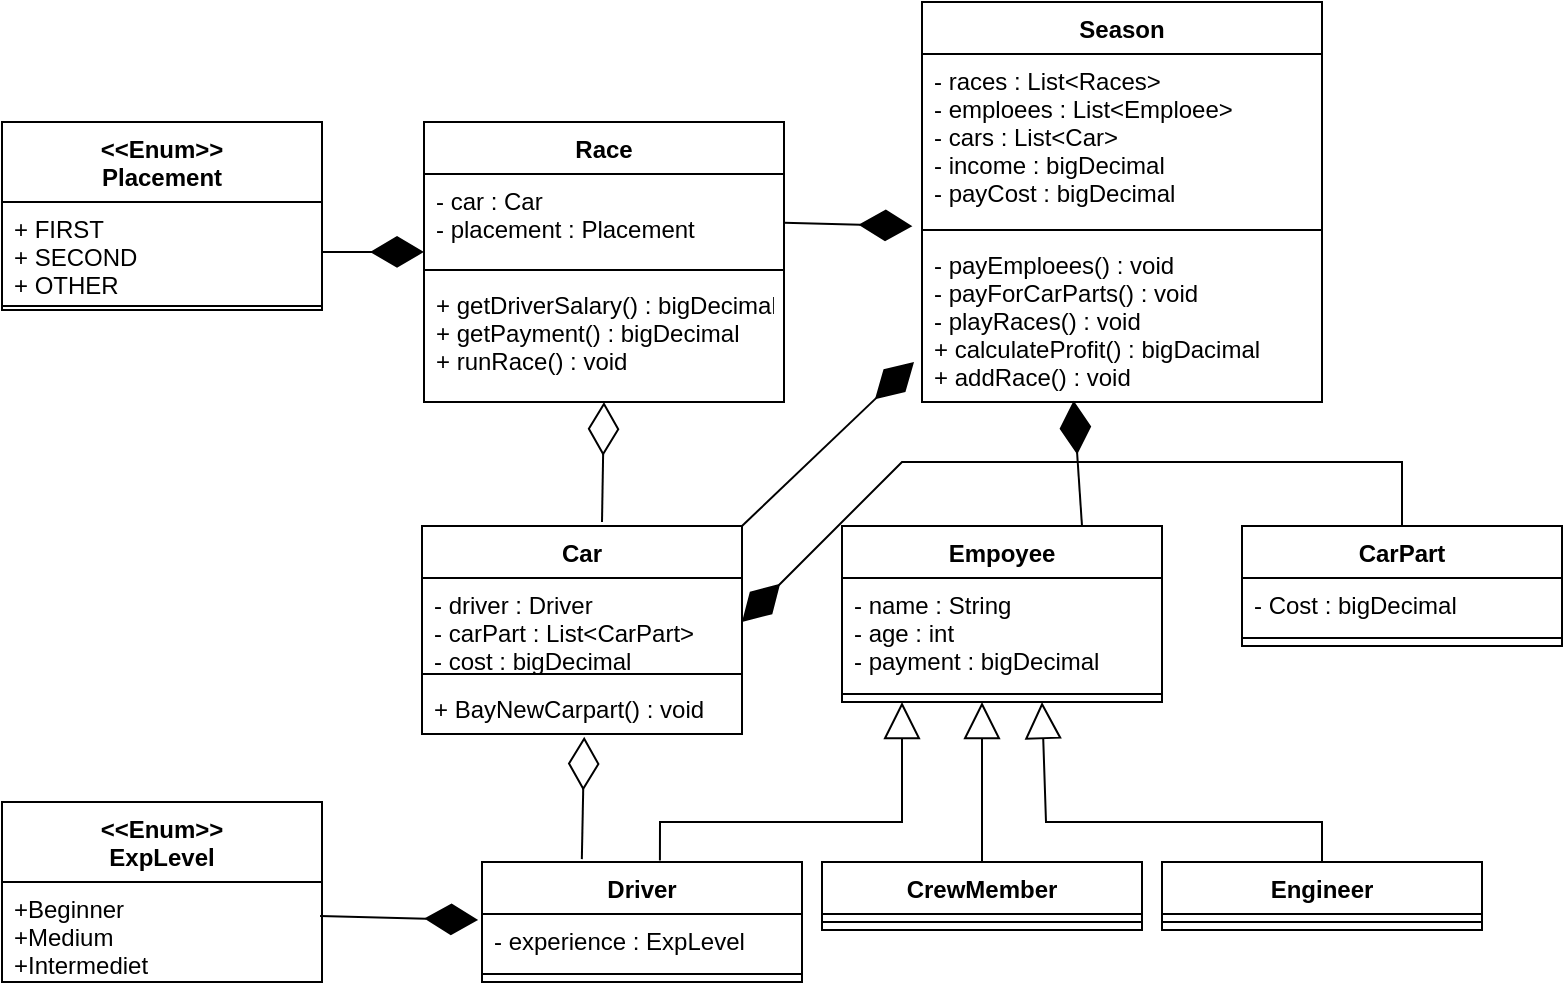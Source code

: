 <mxfile version="17.4.5" type="github">
  <diagram id="JgXIvM1qViH8pjKch7Ti" name="Page-1">
    <mxGraphModel dx="1786" dy="1632" grid="1" gridSize="10" guides="1" tooltips="1" connect="1" arrows="1" fold="1" page="1" pageScale="1" pageWidth="850" pageHeight="1100" math="0" shadow="0">
      <root>
        <mxCell id="0" />
        <mxCell id="1" parent="0" />
        <mxCell id="aZw8yki4Z_lUMcvy7c7Y-1" value="Empoyee" style="swimlane;fontStyle=1;align=center;verticalAlign=top;childLayout=stackLayout;horizontal=1;startSize=26;horizontalStack=0;resizeParent=1;resizeParentMax=0;resizeLast=0;collapsible=1;marginBottom=0;" vertex="1" parent="1">
          <mxGeometry x="330" y="172" width="160" height="88" as="geometry" />
        </mxCell>
        <mxCell id="aZw8yki4Z_lUMcvy7c7Y-2" value="- name : String&#xa;- age : int&#xa;- payment : bigDecimal&#xa;&#xa;" style="text;strokeColor=none;fillColor=none;align=left;verticalAlign=top;spacingLeft=4;spacingRight=4;overflow=hidden;rotatable=0;points=[[0,0.5],[1,0.5]];portConstraint=eastwest;" vertex="1" parent="aZw8yki4Z_lUMcvy7c7Y-1">
          <mxGeometry y="26" width="160" height="54" as="geometry" />
        </mxCell>
        <mxCell id="aZw8yki4Z_lUMcvy7c7Y-3" value="" style="line;strokeWidth=1;fillColor=none;align=left;verticalAlign=middle;spacingTop=-1;spacingLeft=3;spacingRight=3;rotatable=0;labelPosition=right;points=[];portConstraint=eastwest;" vertex="1" parent="aZw8yki4Z_lUMcvy7c7Y-1">
          <mxGeometry y="80" width="160" height="8" as="geometry" />
        </mxCell>
        <mxCell id="aZw8yki4Z_lUMcvy7c7Y-5" value="CarPart" style="swimlane;fontStyle=1;align=center;verticalAlign=top;childLayout=stackLayout;horizontal=1;startSize=26;horizontalStack=0;resizeParent=1;resizeParentMax=0;resizeLast=0;collapsible=1;marginBottom=0;" vertex="1" parent="1">
          <mxGeometry x="530" y="172" width="160" height="60" as="geometry" />
        </mxCell>
        <mxCell id="aZw8yki4Z_lUMcvy7c7Y-6" value="- Cost : bigDecimal" style="text;strokeColor=none;fillColor=none;align=left;verticalAlign=top;spacingLeft=4;spacingRight=4;overflow=hidden;rotatable=0;points=[[0,0.5],[1,0.5]];portConstraint=eastwest;" vertex="1" parent="aZw8yki4Z_lUMcvy7c7Y-5">
          <mxGeometry y="26" width="160" height="26" as="geometry" />
        </mxCell>
        <mxCell id="aZw8yki4Z_lUMcvy7c7Y-7" value="" style="line;strokeWidth=1;fillColor=none;align=left;verticalAlign=middle;spacingTop=-1;spacingLeft=3;spacingRight=3;rotatable=0;labelPosition=right;points=[];portConstraint=eastwest;" vertex="1" parent="aZw8yki4Z_lUMcvy7c7Y-5">
          <mxGeometry y="52" width="160" height="8" as="geometry" />
        </mxCell>
        <mxCell id="aZw8yki4Z_lUMcvy7c7Y-9" value="Car" style="swimlane;fontStyle=1;align=center;verticalAlign=top;childLayout=stackLayout;horizontal=1;startSize=26;horizontalStack=0;resizeParent=1;resizeParentMax=0;resizeLast=0;collapsible=1;marginBottom=0;" vertex="1" parent="1">
          <mxGeometry x="120" y="172" width="160" height="104" as="geometry" />
        </mxCell>
        <mxCell id="aZw8yki4Z_lUMcvy7c7Y-10" value="- driver : Driver&#xa;- carPart : List&lt;CarPart&gt;&#xa;- cost : bigDecimal&#xa;&#xa;" style="text;strokeColor=none;fillColor=none;align=left;verticalAlign=top;spacingLeft=4;spacingRight=4;overflow=hidden;rotatable=0;points=[[0,0.5],[1,0.5]];portConstraint=eastwest;" vertex="1" parent="aZw8yki4Z_lUMcvy7c7Y-9">
          <mxGeometry y="26" width="160" height="44" as="geometry" />
        </mxCell>
        <mxCell id="aZw8yki4Z_lUMcvy7c7Y-11" value="" style="line;strokeWidth=1;fillColor=none;align=left;verticalAlign=middle;spacingTop=-1;spacingLeft=3;spacingRight=3;rotatable=0;labelPosition=right;points=[];portConstraint=eastwest;" vertex="1" parent="aZw8yki4Z_lUMcvy7c7Y-9">
          <mxGeometry y="70" width="160" height="8" as="geometry" />
        </mxCell>
        <mxCell id="aZw8yki4Z_lUMcvy7c7Y-12" value="+ BayNewCarpart() : void" style="text;strokeColor=none;fillColor=none;align=left;verticalAlign=top;spacingLeft=4;spacingRight=4;overflow=hidden;rotatable=0;points=[[0,0.5],[1,0.5]];portConstraint=eastwest;" vertex="1" parent="aZw8yki4Z_lUMcvy7c7Y-9">
          <mxGeometry y="78" width="160" height="26" as="geometry" />
        </mxCell>
        <mxCell id="aZw8yki4Z_lUMcvy7c7Y-13" value="Engineer" style="swimlane;fontStyle=1;align=center;verticalAlign=top;childLayout=stackLayout;horizontal=1;startSize=26;horizontalStack=0;resizeParent=1;resizeParentMax=0;resizeLast=0;collapsible=1;marginBottom=0;" vertex="1" parent="1">
          <mxGeometry x="490" y="340" width="160" height="34" as="geometry" />
        </mxCell>
        <mxCell id="aZw8yki4Z_lUMcvy7c7Y-15" value="" style="line;strokeWidth=1;fillColor=none;align=left;verticalAlign=middle;spacingTop=-1;spacingLeft=3;spacingRight=3;rotatable=0;labelPosition=right;points=[];portConstraint=eastwest;" vertex="1" parent="aZw8yki4Z_lUMcvy7c7Y-13">
          <mxGeometry y="26" width="160" height="8" as="geometry" />
        </mxCell>
        <mxCell id="aZw8yki4Z_lUMcvy7c7Y-17" value="CrewMember" style="swimlane;fontStyle=1;align=center;verticalAlign=top;childLayout=stackLayout;horizontal=1;startSize=26;horizontalStack=0;resizeParent=1;resizeParentMax=0;resizeLast=0;collapsible=1;marginBottom=0;" vertex="1" parent="1">
          <mxGeometry x="320" y="340" width="160" height="34" as="geometry" />
        </mxCell>
        <mxCell id="aZw8yki4Z_lUMcvy7c7Y-19" value="" style="line;strokeWidth=1;fillColor=none;align=left;verticalAlign=middle;spacingTop=-1;spacingLeft=3;spacingRight=3;rotatable=0;labelPosition=right;points=[];portConstraint=eastwest;" vertex="1" parent="aZw8yki4Z_lUMcvy7c7Y-17">
          <mxGeometry y="26" width="160" height="8" as="geometry" />
        </mxCell>
        <mxCell id="aZw8yki4Z_lUMcvy7c7Y-21" value="Driver" style="swimlane;fontStyle=1;align=center;verticalAlign=top;childLayout=stackLayout;horizontal=1;startSize=26;horizontalStack=0;resizeParent=1;resizeParentMax=0;resizeLast=0;collapsible=1;marginBottom=0;" vertex="1" parent="1">
          <mxGeometry x="150" y="340" width="160" height="60" as="geometry" />
        </mxCell>
        <mxCell id="aZw8yki4Z_lUMcvy7c7Y-22" value="- experience : ExpLevel" style="text;strokeColor=none;fillColor=none;align=left;verticalAlign=top;spacingLeft=4;spacingRight=4;overflow=hidden;rotatable=0;points=[[0,0.5],[1,0.5]];portConstraint=eastwest;" vertex="1" parent="aZw8yki4Z_lUMcvy7c7Y-21">
          <mxGeometry y="26" width="160" height="26" as="geometry" />
        </mxCell>
        <mxCell id="aZw8yki4Z_lUMcvy7c7Y-23" value="" style="line;strokeWidth=1;fillColor=none;align=left;verticalAlign=middle;spacingTop=-1;spacingLeft=3;spacingRight=3;rotatable=0;labelPosition=right;points=[];portConstraint=eastwest;" vertex="1" parent="aZw8yki4Z_lUMcvy7c7Y-21">
          <mxGeometry y="52" width="160" height="8" as="geometry" />
        </mxCell>
        <mxCell id="aZw8yki4Z_lUMcvy7c7Y-27" value="" style="endArrow=block;endSize=16;endFill=0;html=1;rounded=0;exitX=0.556;exitY=-0.012;exitDx=0;exitDy=0;exitPerimeter=0;" edge="1" parent="1" source="aZw8yki4Z_lUMcvy7c7Y-21">
          <mxGeometry width="160" relative="1" as="geometry">
            <mxPoint x="280" y="490" as="sourcePoint" />
            <mxPoint x="360" y="260" as="targetPoint" />
            <Array as="points">
              <mxPoint x="239" y="320" />
              <mxPoint x="360" y="320" />
            </Array>
          </mxGeometry>
        </mxCell>
        <mxCell id="aZw8yki4Z_lUMcvy7c7Y-29" value="" style="endArrow=block;endSize=16;endFill=0;html=1;rounded=0;exitX=0.5;exitY=0;exitDx=0;exitDy=0;" edge="1" parent="1" source="aZw8yki4Z_lUMcvy7c7Y-17">
          <mxGeometry width="160" relative="1" as="geometry">
            <mxPoint x="250" y="500" as="sourcePoint" />
            <mxPoint x="400" y="260" as="targetPoint" />
          </mxGeometry>
        </mxCell>
        <mxCell id="aZw8yki4Z_lUMcvy7c7Y-30" value="" style="endArrow=block;endSize=16;endFill=0;html=1;rounded=0;exitX=0.5;exitY=0;exitDx=0;exitDy=0;" edge="1" parent="1" source="aZw8yki4Z_lUMcvy7c7Y-13">
          <mxGeometry width="160" relative="1" as="geometry">
            <mxPoint x="350" y="560" as="sourcePoint" />
            <mxPoint x="430" y="260" as="targetPoint" />
            <Array as="points">
              <mxPoint x="570" y="320" />
              <mxPoint x="432" y="320" />
            </Array>
          </mxGeometry>
        </mxCell>
        <mxCell id="aZw8yki4Z_lUMcvy7c7Y-32" value="&lt;&lt;Enum&gt;&gt;&#xa;ExpLevel" style="swimlane;fontStyle=1;align=center;verticalAlign=top;childLayout=stackLayout;horizontal=1;startSize=40;horizontalStack=0;resizeParent=1;resizeParentMax=0;resizeLast=0;collapsible=1;marginBottom=0;" vertex="1" parent="1">
          <mxGeometry x="-90" y="310" width="160" height="90" as="geometry" />
        </mxCell>
        <mxCell id="aZw8yki4Z_lUMcvy7c7Y-33" value="+Beginner&#xa;+Medium&#xa;+Intermediet&#xa;" style="text;strokeColor=none;fillColor=none;align=left;verticalAlign=top;spacingLeft=4;spacingRight=4;overflow=hidden;rotatable=0;points=[[0,0.5],[1,0.5]];portConstraint=eastwest;" vertex="1" parent="aZw8yki4Z_lUMcvy7c7Y-32">
          <mxGeometry y="40" width="160" height="50" as="geometry" />
        </mxCell>
        <mxCell id="aZw8yki4Z_lUMcvy7c7Y-34" value="" style="line;strokeWidth=1;fillColor=none;align=left;verticalAlign=middle;spacingTop=-1;spacingLeft=3;spacingRight=3;rotatable=0;labelPosition=right;points=[];portConstraint=eastwest;" vertex="1" parent="aZw8yki4Z_lUMcvy7c7Y-32">
          <mxGeometry y="90" width="160" as="geometry" />
        </mxCell>
        <mxCell id="aZw8yki4Z_lUMcvy7c7Y-38" value="" style="endArrow=diamondThin;endFill=1;endSize=24;html=1;rounded=0;entryX=-0.012;entryY=0.115;entryDx=0;entryDy=0;entryPerimeter=0;exitX=0.994;exitY=0.34;exitDx=0;exitDy=0;exitPerimeter=0;" edge="1" parent="1" source="aZw8yki4Z_lUMcvy7c7Y-33" target="aZw8yki4Z_lUMcvy7c7Y-22">
          <mxGeometry width="160" relative="1" as="geometry">
            <mxPoint x="100" y="450" as="sourcePoint" />
            <mxPoint x="100" y="400" as="targetPoint" />
          </mxGeometry>
        </mxCell>
        <mxCell id="aZw8yki4Z_lUMcvy7c7Y-40" value="Race" style="swimlane;fontStyle=1;align=center;verticalAlign=top;childLayout=stackLayout;horizontal=1;startSize=26;horizontalStack=0;resizeParent=1;resizeParentMax=0;resizeLast=0;collapsible=1;marginBottom=0;" vertex="1" parent="1">
          <mxGeometry x="121" y="-30" width="180" height="140" as="geometry" />
        </mxCell>
        <mxCell id="aZw8yki4Z_lUMcvy7c7Y-41" value="- car : Car&#xa;- placement : Placement" style="text;strokeColor=none;fillColor=none;align=left;verticalAlign=top;spacingLeft=4;spacingRight=4;overflow=hidden;rotatable=0;points=[[0,0.5],[1,0.5]];portConstraint=eastwest;" vertex="1" parent="aZw8yki4Z_lUMcvy7c7Y-40">
          <mxGeometry y="26" width="180" height="44" as="geometry" />
        </mxCell>
        <mxCell id="aZw8yki4Z_lUMcvy7c7Y-42" value="" style="line;strokeWidth=1;fillColor=none;align=left;verticalAlign=middle;spacingTop=-1;spacingLeft=3;spacingRight=3;rotatable=0;labelPosition=right;points=[];portConstraint=eastwest;" vertex="1" parent="aZw8yki4Z_lUMcvy7c7Y-40">
          <mxGeometry y="70" width="180" height="8" as="geometry" />
        </mxCell>
        <mxCell id="aZw8yki4Z_lUMcvy7c7Y-43" value="+ getDriverSalary() : bigDecimal&#xa;+ getPayment() : bigDecimal&#xa;+ runRace() : void&#xa; " style="text;strokeColor=none;fillColor=none;align=left;verticalAlign=top;spacingLeft=4;spacingRight=4;overflow=hidden;rotatable=0;points=[[0,0.5],[1,0.5]];portConstraint=eastwest;" vertex="1" parent="aZw8yki4Z_lUMcvy7c7Y-40">
          <mxGeometry y="78" width="180" height="62" as="geometry" />
        </mxCell>
        <mxCell id="aZw8yki4Z_lUMcvy7c7Y-45" value="" style="endArrow=diamondThin;endFill=1;endSize=24;html=1;rounded=0;entryX=1;entryY=0.5;entryDx=0;entryDy=0;" edge="1" parent="1" source="aZw8yki4Z_lUMcvy7c7Y-5" target="aZw8yki4Z_lUMcvy7c7Y-10">
          <mxGeometry width="160" relative="1" as="geometry">
            <mxPoint x="600" y="180" as="sourcePoint" />
            <mxPoint x="240" y="170" as="targetPoint" />
            <Array as="points">
              <mxPoint x="610" y="140" />
              <mxPoint x="360" y="140" />
            </Array>
          </mxGeometry>
        </mxCell>
        <mxCell id="aZw8yki4Z_lUMcvy7c7Y-54" value="" style="endArrow=diamondThin;endFill=0;endSize=24;html=1;rounded=0;entryX=0.5;entryY=1;entryDx=0;entryDy=0;" edge="1" parent="1" target="aZw8yki4Z_lUMcvy7c7Y-40">
          <mxGeometry width="160" relative="1" as="geometry">
            <mxPoint x="210" y="170" as="sourcePoint" />
            <mxPoint x="490" y="230" as="targetPoint" />
          </mxGeometry>
        </mxCell>
        <mxCell id="aZw8yki4Z_lUMcvy7c7Y-55" value="Season" style="swimlane;fontStyle=1;align=center;verticalAlign=top;childLayout=stackLayout;horizontal=1;startSize=26;horizontalStack=0;resizeParent=1;resizeParentMax=0;resizeLast=0;collapsible=1;marginBottom=0;" vertex="1" parent="1">
          <mxGeometry x="370" y="-90" width="200" height="200" as="geometry" />
        </mxCell>
        <mxCell id="aZw8yki4Z_lUMcvy7c7Y-56" value="- races : List&lt;Races&gt;&#xa;- emploees : List&lt;Emploee&gt; &#xa;- cars : List&lt;Car&gt;&#xa;- income : bigDecimal&#xa;- payCost : bigDecimal&#xa;&#xa;&#xa;" style="text;strokeColor=none;fillColor=none;align=left;verticalAlign=top;spacingLeft=4;spacingRight=4;overflow=hidden;rotatable=0;points=[[0,0.5],[1,0.5]];portConstraint=eastwest;" vertex="1" parent="aZw8yki4Z_lUMcvy7c7Y-55">
          <mxGeometry y="26" width="200" height="84" as="geometry" />
        </mxCell>
        <mxCell id="aZw8yki4Z_lUMcvy7c7Y-57" value="" style="line;strokeWidth=1;fillColor=none;align=left;verticalAlign=middle;spacingTop=-1;spacingLeft=3;spacingRight=3;rotatable=0;labelPosition=right;points=[];portConstraint=eastwest;" vertex="1" parent="aZw8yki4Z_lUMcvy7c7Y-55">
          <mxGeometry y="110" width="200" height="8" as="geometry" />
        </mxCell>
        <mxCell id="aZw8yki4Z_lUMcvy7c7Y-58" value="- payEmploees() : void&#xa;- payForCarParts() : void&#xa;- playRaces() : void&#xa;+ calculateProfit() : bigDacimal&#xa;+ addRace() : void&#xa;" style="text;strokeColor=none;fillColor=none;align=left;verticalAlign=top;spacingLeft=4;spacingRight=4;overflow=hidden;rotatable=0;points=[[0,0.5],[1,0.5]];portConstraint=eastwest;" vertex="1" parent="aZw8yki4Z_lUMcvy7c7Y-55">
          <mxGeometry y="118" width="200" height="82" as="geometry" />
        </mxCell>
        <mxCell id="aZw8yki4Z_lUMcvy7c7Y-59" value="" style="endArrow=diamondThin;endFill=1;endSize=24;html=1;rounded=0;entryX=-0.024;entryY=1.025;entryDx=0;entryDy=0;entryPerimeter=0;" edge="1" parent="1" source="aZw8yki4Z_lUMcvy7c7Y-41" target="aZw8yki4Z_lUMcvy7c7Y-56">
          <mxGeometry width="160" relative="1" as="geometry">
            <mxPoint x="210" y="72.5" as="sourcePoint" />
            <mxPoint x="370" y="18" as="targetPoint" />
          </mxGeometry>
        </mxCell>
        <mxCell id="aZw8yki4Z_lUMcvy7c7Y-60" value="" style="endArrow=diamondThin;endFill=1;endSize=24;html=1;rounded=0;exitX=0.75;exitY=0;exitDx=0;exitDy=0;entryX=0.379;entryY=0.992;entryDx=0;entryDy=0;entryPerimeter=0;" edge="1" parent="1" source="aZw8yki4Z_lUMcvy7c7Y-1" target="aZw8yki4Z_lUMcvy7c7Y-58">
          <mxGeometry width="160" relative="1" as="geometry">
            <mxPoint x="330" y="200" as="sourcePoint" />
            <mxPoint x="440" y="140" as="targetPoint" />
          </mxGeometry>
        </mxCell>
        <mxCell id="aZw8yki4Z_lUMcvy7c7Y-61" value="" style="endArrow=diamondThin;endFill=1;endSize=24;html=1;rounded=0;exitX=1;exitY=0;exitDx=0;exitDy=0;" edge="1" parent="1" source="aZw8yki4Z_lUMcvy7c7Y-9">
          <mxGeometry width="160" relative="1" as="geometry">
            <mxPoint x="330" y="230" as="sourcePoint" />
            <mxPoint x="366" y="90" as="targetPoint" />
          </mxGeometry>
        </mxCell>
        <mxCell id="aZw8yki4Z_lUMcvy7c7Y-63" value="&lt;&lt;Enum&gt;&gt;&#xa;Placement&#xa;" style="swimlane;fontStyle=1;align=center;verticalAlign=top;childLayout=stackLayout;horizontal=1;startSize=40;horizontalStack=0;resizeParent=1;resizeParentMax=0;resizeLast=0;collapsible=1;marginBottom=0;" vertex="1" parent="1">
          <mxGeometry x="-90" y="-30" width="160" height="94" as="geometry" />
        </mxCell>
        <mxCell id="aZw8yki4Z_lUMcvy7c7Y-64" value="+ FIRST&#xa;+ SECOND&#xa;+ OTHER&#xa;" style="text;strokeColor=none;fillColor=none;align=left;verticalAlign=top;spacingLeft=4;spacingRight=4;overflow=hidden;rotatable=0;points=[[0,0.5],[1,0.5]];portConstraint=eastwest;" vertex="1" parent="aZw8yki4Z_lUMcvy7c7Y-63">
          <mxGeometry y="40" width="160" height="50" as="geometry" />
        </mxCell>
        <mxCell id="aZw8yki4Z_lUMcvy7c7Y-65" value="" style="line;strokeWidth=1;fillColor=none;align=left;verticalAlign=middle;spacingTop=-1;spacingLeft=3;spacingRight=3;rotatable=0;labelPosition=right;points=[];portConstraint=eastwest;" vertex="1" parent="aZw8yki4Z_lUMcvy7c7Y-63">
          <mxGeometry y="90" width="160" height="4" as="geometry" />
        </mxCell>
        <mxCell id="aZw8yki4Z_lUMcvy7c7Y-67" value="" style="endArrow=diamondThin;endFill=1;endSize=24;html=1;rounded=0;exitX=1;exitY=0.5;exitDx=0;exitDy=0;entryX=0;entryY=0.886;entryDx=0;entryDy=0;entryPerimeter=0;" edge="1" parent="1" source="aZw8yki4Z_lUMcvy7c7Y-64" target="aZw8yki4Z_lUMcvy7c7Y-41">
          <mxGeometry width="160" relative="1" as="geometry">
            <mxPoint x="40" y="88.5" as="sourcePoint" />
            <mxPoint x="120" y="90" as="targetPoint" />
          </mxGeometry>
        </mxCell>
        <mxCell id="aZw8yki4Z_lUMcvy7c7Y-31" value="" style="endArrow=diamondThin;endFill=0;endSize=24;html=1;rounded=0;exitX=0.312;exitY=-0.024;exitDx=0;exitDy=0;exitPerimeter=0;entryX=0.507;entryY=1.054;entryDx=0;entryDy=0;entryPerimeter=0;" edge="1" parent="1" source="aZw8yki4Z_lUMcvy7c7Y-21" target="aZw8yki4Z_lUMcvy7c7Y-12">
          <mxGeometry width="160" relative="1" as="geometry">
            <mxPoint x="190" y="340" as="sourcePoint" />
            <mxPoint x="40" y="210" as="targetPoint" />
          </mxGeometry>
        </mxCell>
      </root>
    </mxGraphModel>
  </diagram>
</mxfile>
